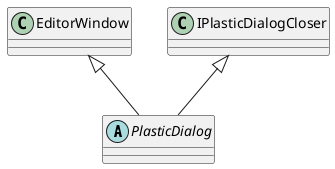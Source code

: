 @startuml
abstract class PlasticDialog {
}
EditorWindow <|-- PlasticDialog
IPlasticDialogCloser <|-- PlasticDialog
@enduml

